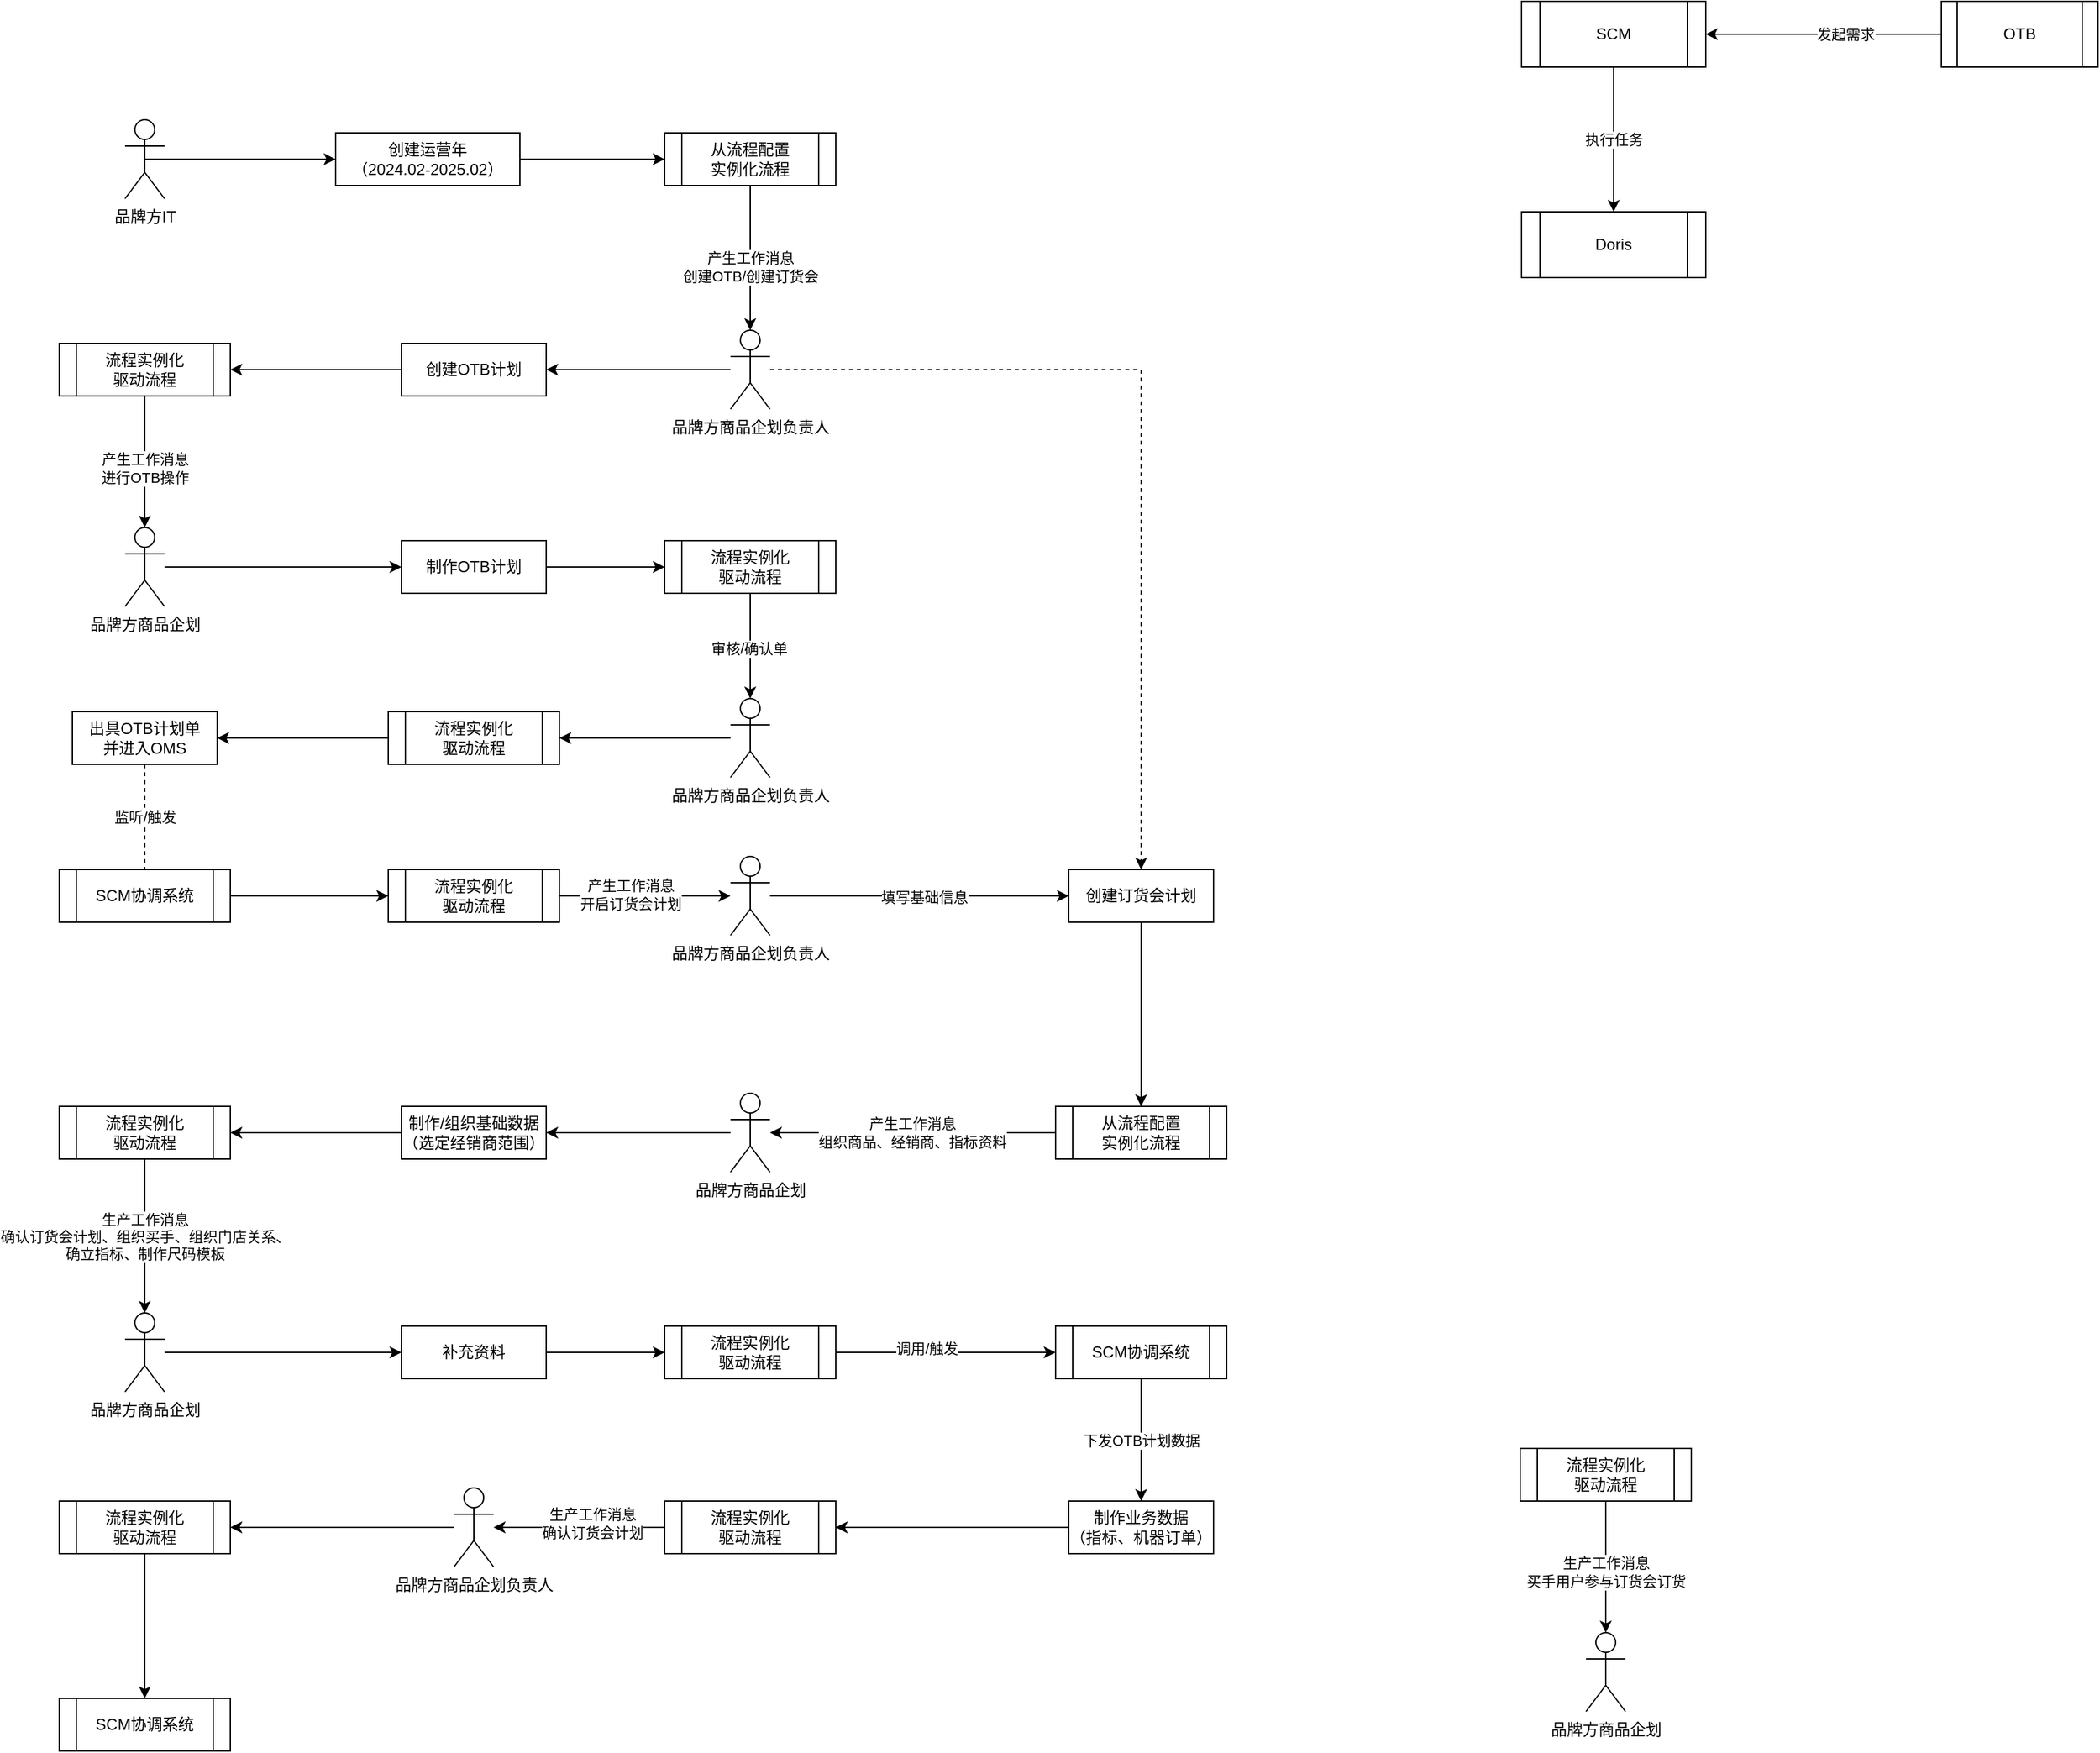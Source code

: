 <mxfile version="21.3.8" type="github">
  <diagram id="C5RBs43oDa-KdzZeNtuy" name="Page-1">
    <mxGraphModel dx="1434" dy="773" grid="1" gridSize="10" guides="1" tooltips="1" connect="1" arrows="1" fold="1" page="1" pageScale="1" pageWidth="827" pageHeight="1169" math="0" shadow="0">
      <root>
        <mxCell id="WIyWlLk6GJQsqaUBKTNV-0" />
        <mxCell id="WIyWlLk6GJQsqaUBKTNV-1" parent="WIyWlLk6GJQsqaUBKTNV-0" />
        <mxCell id="kj9RH1DjGObXgaocPHAw-4" style="edgeStyle=orthogonalEdgeStyle;rounded=0;orthogonalLoop=1;jettySize=auto;html=1;exitX=0.5;exitY=0.5;exitDx=0;exitDy=0;exitPerimeter=0;" edge="1" parent="WIyWlLk6GJQsqaUBKTNV-1" source="kj9RH1DjGObXgaocPHAw-0" target="kj9RH1DjGObXgaocPHAw-5">
          <mxGeometry relative="1" as="geometry">
            <mxPoint x="300" y="150" as="targetPoint" />
          </mxGeometry>
        </mxCell>
        <mxCell id="kj9RH1DjGObXgaocPHAw-0" value="品牌方IT" style="shape=umlActor;verticalLabelPosition=bottom;verticalAlign=top;html=1;outlineConnect=0;" vertex="1" parent="WIyWlLk6GJQsqaUBKTNV-1">
          <mxGeometry x="110" y="120" width="30" height="60" as="geometry" />
        </mxCell>
        <mxCell id="kj9RH1DjGObXgaocPHAw-18" style="edgeStyle=orthogonalEdgeStyle;rounded=0;orthogonalLoop=1;jettySize=auto;html=1;" edge="1" parent="WIyWlLk6GJQsqaUBKTNV-1" source="kj9RH1DjGObXgaocPHAw-1" target="kj9RH1DjGObXgaocPHAw-17">
          <mxGeometry relative="1" as="geometry" />
        </mxCell>
        <mxCell id="kj9RH1DjGObXgaocPHAw-1" value="创建OTB计划" style="whiteSpace=wrap;html=1;verticalAlign=middle;align=center;" vertex="1" parent="WIyWlLk6GJQsqaUBKTNV-1">
          <mxGeometry x="320" y="290" width="110" height="40" as="geometry" />
        </mxCell>
        <mxCell id="kj9RH1DjGObXgaocPHAw-14" style="edgeStyle=orthogonalEdgeStyle;rounded=0;orthogonalLoop=1;jettySize=auto;html=1;" edge="1" parent="WIyWlLk6GJQsqaUBKTNV-1" source="kj9RH1DjGObXgaocPHAw-3" target="kj9RH1DjGObXgaocPHAw-1">
          <mxGeometry relative="1" as="geometry" />
        </mxCell>
        <mxCell id="kj9RH1DjGObXgaocPHAw-15" style="edgeStyle=orthogonalEdgeStyle;rounded=0;orthogonalLoop=1;jettySize=auto;html=1;entryX=0.5;entryY=0;entryDx=0;entryDy=0;dashed=1;" edge="1" parent="WIyWlLk6GJQsqaUBKTNV-1" source="kj9RH1DjGObXgaocPHAw-3" target="kj9RH1DjGObXgaocPHAw-16">
          <mxGeometry relative="1" as="geometry">
            <mxPoint x="585" y="420" as="targetPoint" />
          </mxGeometry>
        </mxCell>
        <mxCell id="kj9RH1DjGObXgaocPHAw-3" value="品牌方商品企划负责人" style="shape=umlActor;verticalLabelPosition=bottom;verticalAlign=top;html=1;outlineConnect=0;" vertex="1" parent="WIyWlLk6GJQsqaUBKTNV-1">
          <mxGeometry x="570" y="280" width="30" height="60" as="geometry" />
        </mxCell>
        <mxCell id="kj9RH1DjGObXgaocPHAw-8" style="edgeStyle=orthogonalEdgeStyle;rounded=0;orthogonalLoop=1;jettySize=auto;html=1;exitX=1;exitY=0.5;exitDx=0;exitDy=0;" edge="1" parent="WIyWlLk6GJQsqaUBKTNV-1" source="kj9RH1DjGObXgaocPHAw-5" target="kj9RH1DjGObXgaocPHAw-7">
          <mxGeometry relative="1" as="geometry" />
        </mxCell>
        <mxCell id="kj9RH1DjGObXgaocPHAw-5" value="创建运营年&lt;br&gt;（2024.02-2025.02）" style="whiteSpace=wrap;html=1;verticalAlign=middle;align=center;" vertex="1" parent="WIyWlLk6GJQsqaUBKTNV-1">
          <mxGeometry x="270" y="130" width="140" height="40" as="geometry" />
        </mxCell>
        <mxCell id="kj9RH1DjGObXgaocPHAw-9" style="edgeStyle=orthogonalEdgeStyle;rounded=0;orthogonalLoop=1;jettySize=auto;html=1;exitX=0.5;exitY=1;exitDx=0;exitDy=0;" edge="1" parent="WIyWlLk6GJQsqaUBKTNV-1" source="kj9RH1DjGObXgaocPHAw-7" target="kj9RH1DjGObXgaocPHAw-3">
          <mxGeometry relative="1" as="geometry">
            <mxPoint x="585" y="300" as="targetPoint" />
          </mxGeometry>
        </mxCell>
        <mxCell id="kj9RH1DjGObXgaocPHAw-13" value="产生工作消息&lt;br&gt;创建OTB/创建订货会" style="edgeLabel;html=1;align=center;verticalAlign=middle;resizable=0;points=[];" vertex="1" connectable="0" parent="kj9RH1DjGObXgaocPHAw-9">
          <mxGeometry x="0.127" relative="1" as="geometry">
            <mxPoint as="offset" />
          </mxGeometry>
        </mxCell>
        <mxCell id="kj9RH1DjGObXgaocPHAw-7" value="从流程配置&lt;br&gt;实例化流程" style="shape=process;whiteSpace=wrap;html=1;backgroundOutline=1;" vertex="1" parent="WIyWlLk6GJQsqaUBKTNV-1">
          <mxGeometry x="520" y="130" width="130" height="40" as="geometry" />
        </mxCell>
        <mxCell id="kj9RH1DjGObXgaocPHAw-53" style="edgeStyle=orthogonalEdgeStyle;rounded=0;orthogonalLoop=1;jettySize=auto;html=1;" edge="1" parent="WIyWlLk6GJQsqaUBKTNV-1" source="kj9RH1DjGObXgaocPHAw-16" target="kj9RH1DjGObXgaocPHAw-52">
          <mxGeometry relative="1" as="geometry" />
        </mxCell>
        <mxCell id="kj9RH1DjGObXgaocPHAw-16" value="创建订货会计划" style="whiteSpace=wrap;html=1;verticalAlign=middle;align=center;" vertex="1" parent="WIyWlLk6GJQsqaUBKTNV-1">
          <mxGeometry x="827" y="690" width="110" height="40" as="geometry" />
        </mxCell>
        <mxCell id="kj9RH1DjGObXgaocPHAw-20" style="edgeStyle=orthogonalEdgeStyle;rounded=0;orthogonalLoop=1;jettySize=auto;html=1;exitX=0.5;exitY=1;exitDx=0;exitDy=0;" edge="1" parent="WIyWlLk6GJQsqaUBKTNV-1" source="kj9RH1DjGObXgaocPHAw-17" target="kj9RH1DjGObXgaocPHAw-19">
          <mxGeometry relative="1" as="geometry" />
        </mxCell>
        <mxCell id="kj9RH1DjGObXgaocPHAw-21" value="产生工作消息&lt;br style=&quot;border-color: var(--border-color);&quot;&gt;进行OTB操作" style="edgeLabel;html=1;align=center;verticalAlign=middle;resizable=0;points=[];" vertex="1" connectable="0" parent="kj9RH1DjGObXgaocPHAw-20">
          <mxGeometry x="-0.111" y="-2" relative="1" as="geometry">
            <mxPoint x="2" y="10" as="offset" />
          </mxGeometry>
        </mxCell>
        <mxCell id="kj9RH1DjGObXgaocPHAw-17" value="流程实例化&lt;br&gt;驱动流程" style="shape=process;whiteSpace=wrap;html=1;backgroundOutline=1;" vertex="1" parent="WIyWlLk6GJQsqaUBKTNV-1">
          <mxGeometry x="60" y="290" width="130" height="40" as="geometry" />
        </mxCell>
        <mxCell id="kj9RH1DjGObXgaocPHAw-24" style="edgeStyle=orthogonalEdgeStyle;rounded=0;orthogonalLoop=1;jettySize=auto;html=1;" edge="1" parent="WIyWlLk6GJQsqaUBKTNV-1" source="kj9RH1DjGObXgaocPHAw-19" target="kj9RH1DjGObXgaocPHAw-22">
          <mxGeometry relative="1" as="geometry" />
        </mxCell>
        <mxCell id="kj9RH1DjGObXgaocPHAw-19" value="品牌方商品企划" style="shape=umlActor;verticalLabelPosition=bottom;verticalAlign=top;html=1;outlineConnect=0;" vertex="1" parent="WIyWlLk6GJQsqaUBKTNV-1">
          <mxGeometry x="110" y="430" width="30" height="60" as="geometry" />
        </mxCell>
        <mxCell id="kj9RH1DjGObXgaocPHAw-26" style="edgeStyle=orthogonalEdgeStyle;rounded=0;orthogonalLoop=1;jettySize=auto;html=1;" edge="1" parent="WIyWlLk6GJQsqaUBKTNV-1" source="kj9RH1DjGObXgaocPHAw-22" target="kj9RH1DjGObXgaocPHAw-25">
          <mxGeometry relative="1" as="geometry" />
        </mxCell>
        <mxCell id="kj9RH1DjGObXgaocPHAw-22" value="制作OTB计划" style="whiteSpace=wrap;html=1;verticalAlign=middle;align=center;" vertex="1" parent="WIyWlLk6GJQsqaUBKTNV-1">
          <mxGeometry x="320" y="440" width="110" height="40" as="geometry" />
        </mxCell>
        <mxCell id="kj9RH1DjGObXgaocPHAw-28" style="edgeStyle=orthogonalEdgeStyle;rounded=0;orthogonalLoop=1;jettySize=auto;html=1;entryX=0.5;entryY=0;entryDx=0;entryDy=0;entryPerimeter=0;" edge="1" parent="WIyWlLk6GJQsqaUBKTNV-1" source="kj9RH1DjGObXgaocPHAw-25" target="kj9RH1DjGObXgaocPHAw-27">
          <mxGeometry relative="1" as="geometry" />
        </mxCell>
        <mxCell id="kj9RH1DjGObXgaocPHAw-30" value="审核/确认单" style="edgeLabel;html=1;align=center;verticalAlign=middle;resizable=0;points=[];" vertex="1" connectable="0" parent="kj9RH1DjGObXgaocPHAw-28">
          <mxGeometry x="0.05" y="-1" relative="1" as="geometry">
            <mxPoint as="offset" />
          </mxGeometry>
        </mxCell>
        <mxCell id="kj9RH1DjGObXgaocPHAw-25" value="流程实例化&lt;br&gt;驱动流程" style="shape=process;whiteSpace=wrap;html=1;backgroundOutline=1;" vertex="1" parent="WIyWlLk6GJQsqaUBKTNV-1">
          <mxGeometry x="520" y="440" width="130" height="40" as="geometry" />
        </mxCell>
        <mxCell id="kj9RH1DjGObXgaocPHAw-32" style="edgeStyle=orthogonalEdgeStyle;rounded=0;orthogonalLoop=1;jettySize=auto;html=1;" edge="1" parent="WIyWlLk6GJQsqaUBKTNV-1" source="kj9RH1DjGObXgaocPHAw-27" target="kj9RH1DjGObXgaocPHAw-31">
          <mxGeometry relative="1" as="geometry" />
        </mxCell>
        <mxCell id="kj9RH1DjGObXgaocPHAw-27" value="品牌方商品企划负责人" style="shape=umlActor;verticalLabelPosition=bottom;verticalAlign=top;html=1;outlineConnect=0;" vertex="1" parent="WIyWlLk6GJQsqaUBKTNV-1">
          <mxGeometry x="570" y="560" width="30" height="60" as="geometry" />
        </mxCell>
        <mxCell id="kj9RH1DjGObXgaocPHAw-34" style="edgeStyle=orthogonalEdgeStyle;rounded=0;orthogonalLoop=1;jettySize=auto;html=1;" edge="1" parent="WIyWlLk6GJQsqaUBKTNV-1" source="kj9RH1DjGObXgaocPHAw-31" target="kj9RH1DjGObXgaocPHAw-33">
          <mxGeometry relative="1" as="geometry" />
        </mxCell>
        <mxCell id="kj9RH1DjGObXgaocPHAw-31" value="流程实例化&lt;br&gt;驱动流程" style="shape=process;whiteSpace=wrap;html=1;backgroundOutline=1;" vertex="1" parent="WIyWlLk6GJQsqaUBKTNV-1">
          <mxGeometry x="310" y="570" width="130" height="40" as="geometry" />
        </mxCell>
        <mxCell id="kj9RH1DjGObXgaocPHAw-36" style="edgeStyle=orthogonalEdgeStyle;rounded=0;orthogonalLoop=1;jettySize=auto;html=1;exitX=0.5;exitY=1;exitDx=0;exitDy=0;entryX=0.5;entryY=0;entryDx=0;entryDy=0;dashed=1;endArrow=none;endFill=0;" edge="1" parent="WIyWlLk6GJQsqaUBKTNV-1" source="kj9RH1DjGObXgaocPHAw-33" target="kj9RH1DjGObXgaocPHAw-35">
          <mxGeometry relative="1" as="geometry" />
        </mxCell>
        <mxCell id="kj9RH1DjGObXgaocPHAw-37" value="监听/触发" style="edgeLabel;html=1;align=center;verticalAlign=middle;resizable=0;points=[];" vertex="1" connectable="0" parent="kj9RH1DjGObXgaocPHAw-36">
          <mxGeometry x="-0.225" y="1" relative="1" as="geometry">
            <mxPoint x="-1" y="9" as="offset" />
          </mxGeometry>
        </mxCell>
        <mxCell id="kj9RH1DjGObXgaocPHAw-33" value="出具OTB计划单&lt;br&gt;并进入OMS" style="whiteSpace=wrap;html=1;verticalAlign=middle;align=center;" vertex="1" parent="WIyWlLk6GJQsqaUBKTNV-1">
          <mxGeometry x="70" y="570" width="110" height="40" as="geometry" />
        </mxCell>
        <mxCell id="kj9RH1DjGObXgaocPHAw-39" style="edgeStyle=orthogonalEdgeStyle;rounded=0;orthogonalLoop=1;jettySize=auto;html=1;exitX=1;exitY=0.5;exitDx=0;exitDy=0;" edge="1" parent="WIyWlLk6GJQsqaUBKTNV-1" source="kj9RH1DjGObXgaocPHAw-35" target="kj9RH1DjGObXgaocPHAw-42">
          <mxGeometry relative="1" as="geometry">
            <mxPoint x="340" y="710" as="targetPoint" />
          </mxGeometry>
        </mxCell>
        <mxCell id="kj9RH1DjGObXgaocPHAw-35" value="SCM协调系统" style="shape=process;whiteSpace=wrap;html=1;backgroundOutline=1;" vertex="1" parent="WIyWlLk6GJQsqaUBKTNV-1">
          <mxGeometry x="60" y="690" width="130" height="40" as="geometry" />
        </mxCell>
        <mxCell id="kj9RH1DjGObXgaocPHAw-47" style="edgeStyle=orthogonalEdgeStyle;rounded=0;orthogonalLoop=1;jettySize=auto;html=1;exitX=1;exitY=0.5;exitDx=0;exitDy=0;" edge="1" parent="WIyWlLk6GJQsqaUBKTNV-1" source="kj9RH1DjGObXgaocPHAw-42" target="kj9RH1DjGObXgaocPHAw-46">
          <mxGeometry relative="1" as="geometry" />
        </mxCell>
        <mxCell id="kj9RH1DjGObXgaocPHAw-49" value="产生工作消息&lt;br&gt;开启订货会计划" style="edgeLabel;html=1;align=center;verticalAlign=middle;resizable=0;points=[];" vertex="1" connectable="0" parent="kj9RH1DjGObXgaocPHAw-47">
          <mxGeometry x="-0.18" y="1" relative="1" as="geometry">
            <mxPoint as="offset" />
          </mxGeometry>
        </mxCell>
        <mxCell id="kj9RH1DjGObXgaocPHAw-42" value="流程实例化&lt;br&gt;驱动流程" style="shape=process;whiteSpace=wrap;html=1;backgroundOutline=1;" vertex="1" parent="WIyWlLk6GJQsqaUBKTNV-1">
          <mxGeometry x="310" y="690" width="130" height="40" as="geometry" />
        </mxCell>
        <mxCell id="kj9RH1DjGObXgaocPHAw-81" style="edgeStyle=orthogonalEdgeStyle;rounded=0;orthogonalLoop=1;jettySize=auto;html=1;exitX=0;exitY=0.5;exitDx=0;exitDy=0;" edge="1" parent="WIyWlLk6GJQsqaUBKTNV-1" source="kj9RH1DjGObXgaocPHAw-44" target="kj9RH1DjGObXgaocPHAw-80">
          <mxGeometry relative="1" as="geometry" />
        </mxCell>
        <mxCell id="kj9RH1DjGObXgaocPHAw-44" value="制作业务数据&lt;br&gt;（指标、机器订单）" style="whiteSpace=wrap;html=1;verticalAlign=middle;align=center;" vertex="1" parent="WIyWlLk6GJQsqaUBKTNV-1">
          <mxGeometry x="827" y="1170" width="110" height="40" as="geometry" />
        </mxCell>
        <mxCell id="kj9RH1DjGObXgaocPHAw-50" style="edgeStyle=orthogonalEdgeStyle;rounded=0;orthogonalLoop=1;jettySize=auto;html=1;" edge="1" parent="WIyWlLk6GJQsqaUBKTNV-1" source="kj9RH1DjGObXgaocPHAw-46" target="kj9RH1DjGObXgaocPHAw-16">
          <mxGeometry relative="1" as="geometry" />
        </mxCell>
        <mxCell id="kj9RH1DjGObXgaocPHAw-64" value="填写基础信息" style="edgeLabel;html=1;align=center;verticalAlign=middle;resizable=0;points=[];" vertex="1" connectable="0" parent="kj9RH1DjGObXgaocPHAw-50">
          <mxGeometry x="0.031" y="-1" relative="1" as="geometry">
            <mxPoint as="offset" />
          </mxGeometry>
        </mxCell>
        <mxCell id="kj9RH1DjGObXgaocPHAw-46" value="品牌方商品企划负责人" style="shape=umlActor;verticalLabelPosition=bottom;verticalAlign=top;html=1;outlineConnect=0;" vertex="1" parent="WIyWlLk6GJQsqaUBKTNV-1">
          <mxGeometry x="570" y="680" width="30" height="60" as="geometry" />
        </mxCell>
        <mxCell id="kj9RH1DjGObXgaocPHAw-61" style="edgeStyle=orthogonalEdgeStyle;rounded=0;orthogonalLoop=1;jettySize=auto;html=1;entryX=1;entryY=0.5;entryDx=0;entryDy=0;" edge="1" parent="WIyWlLk6GJQsqaUBKTNV-1" source="kj9RH1DjGObXgaocPHAw-51" target="kj9RH1DjGObXgaocPHAw-62">
          <mxGeometry relative="1" as="geometry">
            <mxPoint x="460" y="890" as="targetPoint" />
          </mxGeometry>
        </mxCell>
        <mxCell id="kj9RH1DjGObXgaocPHAw-51" value="品牌方商品企划" style="shape=umlActor;verticalLabelPosition=bottom;verticalAlign=top;html=1;outlineConnect=0;" vertex="1" parent="WIyWlLk6GJQsqaUBKTNV-1">
          <mxGeometry x="570" y="860" width="30" height="60" as="geometry" />
        </mxCell>
        <mxCell id="kj9RH1DjGObXgaocPHAw-54" value="产生工作消息&lt;br&gt;组织商品、经销商、指标资料" style="edgeStyle=orthogonalEdgeStyle;rounded=0;orthogonalLoop=1;jettySize=auto;html=1;" edge="1" parent="WIyWlLk6GJQsqaUBKTNV-1" source="kj9RH1DjGObXgaocPHAw-52" target="kj9RH1DjGObXgaocPHAw-51">
          <mxGeometry x="0.005" relative="1" as="geometry">
            <mxPoint as="offset" />
          </mxGeometry>
        </mxCell>
        <mxCell id="kj9RH1DjGObXgaocPHAw-52" value="从流程配置&lt;br style=&quot;border-color: var(--border-color);&quot;&gt;实例化流程" style="shape=process;whiteSpace=wrap;html=1;backgroundOutline=1;" vertex="1" parent="WIyWlLk6GJQsqaUBKTNV-1">
          <mxGeometry x="817" y="870" width="130" height="40" as="geometry" />
        </mxCell>
        <mxCell id="kj9RH1DjGObXgaocPHAw-60" value="下发OTB计划数据" style="edgeStyle=orthogonalEdgeStyle;rounded=0;orthogonalLoop=1;jettySize=auto;html=1;" edge="1" parent="WIyWlLk6GJQsqaUBKTNV-1" source="kj9RH1DjGObXgaocPHAw-58" target="kj9RH1DjGObXgaocPHAw-44">
          <mxGeometry relative="1" as="geometry" />
        </mxCell>
        <mxCell id="kj9RH1DjGObXgaocPHAw-58" value="SCM协调系统" style="shape=process;whiteSpace=wrap;html=1;backgroundOutline=1;" vertex="1" parent="WIyWlLk6GJQsqaUBKTNV-1">
          <mxGeometry x="817" y="1037" width="130" height="40" as="geometry" />
        </mxCell>
        <mxCell id="kj9RH1DjGObXgaocPHAw-67" style="edgeStyle=orthogonalEdgeStyle;rounded=0;orthogonalLoop=1;jettySize=auto;html=1;" edge="1" parent="WIyWlLk6GJQsqaUBKTNV-1" source="kj9RH1DjGObXgaocPHAw-62" target="kj9RH1DjGObXgaocPHAw-66">
          <mxGeometry relative="1" as="geometry" />
        </mxCell>
        <mxCell id="kj9RH1DjGObXgaocPHAw-62" value="制作/组织基础数据&lt;br&gt;（选定经销商范围）" style="whiteSpace=wrap;html=1;verticalAlign=middle;align=center;" vertex="1" parent="WIyWlLk6GJQsqaUBKTNV-1">
          <mxGeometry x="320" y="870" width="110" height="40" as="geometry" />
        </mxCell>
        <mxCell id="kj9RH1DjGObXgaocPHAw-70" value="生产工作消息&lt;br&gt;确认订货会计划、组织买手、组织门店关系、&lt;br&gt;确立指标、制作尺码模板" style="edgeStyle=orthogonalEdgeStyle;rounded=0;orthogonalLoop=1;jettySize=auto;html=1;" edge="1" parent="WIyWlLk6GJQsqaUBKTNV-1" source="kj9RH1DjGObXgaocPHAw-66" target="kj9RH1DjGObXgaocPHAw-69">
          <mxGeometry relative="1" as="geometry">
            <mxPoint as="offset" />
          </mxGeometry>
        </mxCell>
        <mxCell id="kj9RH1DjGObXgaocPHAw-66" value="流程实例化&lt;br&gt;驱动流程" style="shape=process;whiteSpace=wrap;html=1;backgroundOutline=1;" vertex="1" parent="WIyWlLk6GJQsqaUBKTNV-1">
          <mxGeometry x="60" y="870" width="130" height="40" as="geometry" />
        </mxCell>
        <mxCell id="kj9RH1DjGObXgaocPHAw-73" style="edgeStyle=orthogonalEdgeStyle;rounded=0;orthogonalLoop=1;jettySize=auto;html=1;" edge="1" parent="WIyWlLk6GJQsqaUBKTNV-1" source="kj9RH1DjGObXgaocPHAw-69" target="kj9RH1DjGObXgaocPHAw-72">
          <mxGeometry relative="1" as="geometry" />
        </mxCell>
        <mxCell id="kj9RH1DjGObXgaocPHAw-69" value="品牌方商品企划" style="shape=umlActor;verticalLabelPosition=bottom;verticalAlign=top;html=1;outlineConnect=0;" vertex="1" parent="WIyWlLk6GJQsqaUBKTNV-1">
          <mxGeometry x="110" y="1027" width="30" height="60" as="geometry" />
        </mxCell>
        <mxCell id="kj9RH1DjGObXgaocPHAw-75" style="edgeStyle=orthogonalEdgeStyle;rounded=0;orthogonalLoop=1;jettySize=auto;html=1;" edge="1" parent="WIyWlLk6GJQsqaUBKTNV-1" source="kj9RH1DjGObXgaocPHAw-72" target="kj9RH1DjGObXgaocPHAw-74">
          <mxGeometry relative="1" as="geometry" />
        </mxCell>
        <mxCell id="kj9RH1DjGObXgaocPHAw-72" value="补充资料" style="whiteSpace=wrap;html=1;verticalAlign=middle;align=center;" vertex="1" parent="WIyWlLk6GJQsqaUBKTNV-1">
          <mxGeometry x="320" y="1037" width="110" height="40" as="geometry" />
        </mxCell>
        <mxCell id="kj9RH1DjGObXgaocPHAw-78" style="edgeStyle=orthogonalEdgeStyle;rounded=0;orthogonalLoop=1;jettySize=auto;html=1;exitX=1;exitY=0.5;exitDx=0;exitDy=0;" edge="1" parent="WIyWlLk6GJQsqaUBKTNV-1" source="kj9RH1DjGObXgaocPHAw-74" target="kj9RH1DjGObXgaocPHAw-58">
          <mxGeometry relative="1" as="geometry" />
        </mxCell>
        <mxCell id="kj9RH1DjGObXgaocPHAw-79" value="调用/触发" style="edgeLabel;html=1;align=center;verticalAlign=middle;resizable=0;points=[];" vertex="1" connectable="0" parent="kj9RH1DjGObXgaocPHAw-78">
          <mxGeometry x="-0.174" y="3" relative="1" as="geometry">
            <mxPoint as="offset" />
          </mxGeometry>
        </mxCell>
        <mxCell id="kj9RH1DjGObXgaocPHAw-74" value="流程实例化&lt;br&gt;驱动流程" style="shape=process;whiteSpace=wrap;html=1;backgroundOutline=1;" vertex="1" parent="WIyWlLk6GJQsqaUBKTNV-1">
          <mxGeometry x="520" y="1037" width="130" height="40" as="geometry" />
        </mxCell>
        <mxCell id="kj9RH1DjGObXgaocPHAw-83" style="edgeStyle=orthogonalEdgeStyle;rounded=0;orthogonalLoop=1;jettySize=auto;html=1;exitX=0;exitY=0.5;exitDx=0;exitDy=0;" edge="1" parent="WIyWlLk6GJQsqaUBKTNV-1" source="kj9RH1DjGObXgaocPHAw-80" target="kj9RH1DjGObXgaocPHAw-82">
          <mxGeometry relative="1" as="geometry">
            <mxPoint x="380" y="1190" as="targetPoint" />
          </mxGeometry>
        </mxCell>
        <mxCell id="kj9RH1DjGObXgaocPHAw-84" value="生产工作消息&lt;br&gt;确认订货会计划" style="edgeLabel;html=1;align=center;verticalAlign=middle;resizable=0;points=[];" vertex="1" connectable="0" parent="kj9RH1DjGObXgaocPHAw-83">
          <mxGeometry x="-0.145" y="-3" relative="1" as="geometry">
            <mxPoint as="offset" />
          </mxGeometry>
        </mxCell>
        <mxCell id="kj9RH1DjGObXgaocPHAw-80" value="流程实例化&lt;br&gt;驱动流程" style="shape=process;whiteSpace=wrap;html=1;backgroundOutline=1;" vertex="1" parent="WIyWlLk6GJQsqaUBKTNV-1">
          <mxGeometry x="520" y="1170" width="130" height="40" as="geometry" />
        </mxCell>
        <mxCell id="kj9RH1DjGObXgaocPHAw-91" style="edgeStyle=orthogonalEdgeStyle;rounded=0;orthogonalLoop=1;jettySize=auto;html=1;entryX=1;entryY=0.5;entryDx=0;entryDy=0;" edge="1" parent="WIyWlLk6GJQsqaUBKTNV-1" source="kj9RH1DjGObXgaocPHAw-82" target="kj9RH1DjGObXgaocPHAw-92">
          <mxGeometry relative="1" as="geometry">
            <mxPoint x="145.5" y="1190.5" as="targetPoint" />
          </mxGeometry>
        </mxCell>
        <mxCell id="kj9RH1DjGObXgaocPHAw-82" value="品牌方商品企划负责人" style="shape=umlActor;verticalLabelPosition=bottom;verticalAlign=top;html=1;outlineConnect=0;" vertex="1" parent="WIyWlLk6GJQsqaUBKTNV-1">
          <mxGeometry x="360" y="1160" width="30" height="60" as="geometry" />
        </mxCell>
        <mxCell id="kj9RH1DjGObXgaocPHAw-94" style="edgeStyle=orthogonalEdgeStyle;rounded=0;orthogonalLoop=1;jettySize=auto;html=1;exitX=0.5;exitY=1;exitDx=0;exitDy=0;entryX=0.5;entryY=0;entryDx=0;entryDy=0;" edge="1" parent="WIyWlLk6GJQsqaUBKTNV-1" source="kj9RH1DjGObXgaocPHAw-92" target="kj9RH1DjGObXgaocPHAw-104">
          <mxGeometry relative="1" as="geometry">
            <mxPoint x="125" y="1310" as="targetPoint" />
          </mxGeometry>
        </mxCell>
        <mxCell id="kj9RH1DjGObXgaocPHAw-92" value="流程实例化&lt;br&gt;驱动流程" style="shape=process;whiteSpace=wrap;html=1;backgroundOutline=1;" vertex="1" parent="WIyWlLk6GJQsqaUBKTNV-1">
          <mxGeometry x="60" y="1170" width="130" height="40" as="geometry" />
        </mxCell>
        <mxCell id="kj9RH1DjGObXgaocPHAw-100" style="edgeStyle=orthogonalEdgeStyle;rounded=0;orthogonalLoop=1;jettySize=auto;html=1;exitX=0.5;exitY=1;exitDx=0;exitDy=0;" edge="1" parent="WIyWlLk6GJQsqaUBKTNV-1" source="kj9RH1DjGObXgaocPHAw-102" target="kj9RH1DjGObXgaocPHAw-103">
          <mxGeometry relative="1" as="geometry" />
        </mxCell>
        <mxCell id="kj9RH1DjGObXgaocPHAw-101" value="生产工作消息&lt;br&gt;买手用户参与订货会订货" style="edgeLabel;html=1;align=center;verticalAlign=middle;resizable=0;points=[];" vertex="1" connectable="0" parent="kj9RH1DjGObXgaocPHAw-100">
          <mxGeometry x="-0.363" y="3" relative="1" as="geometry">
            <mxPoint x="-3" y="22" as="offset" />
          </mxGeometry>
        </mxCell>
        <mxCell id="kj9RH1DjGObXgaocPHAw-102" value="流程实例化&lt;br&gt;驱动流程" style="shape=process;whiteSpace=wrap;html=1;backgroundOutline=1;" vertex="1" parent="WIyWlLk6GJQsqaUBKTNV-1">
          <mxGeometry x="1170" y="1130" width="130" height="40" as="geometry" />
        </mxCell>
        <mxCell id="kj9RH1DjGObXgaocPHAw-103" value="品牌方商品企划" style="shape=umlActor;verticalLabelPosition=bottom;verticalAlign=top;html=1;outlineConnect=0;" vertex="1" parent="WIyWlLk6GJQsqaUBKTNV-1">
          <mxGeometry x="1220" y="1270" width="30" height="60" as="geometry" />
        </mxCell>
        <mxCell id="kj9RH1DjGObXgaocPHAw-104" value="SCM协调系统" style="shape=process;whiteSpace=wrap;html=1;backgroundOutline=1;" vertex="1" parent="WIyWlLk6GJQsqaUBKTNV-1">
          <mxGeometry x="60" y="1320" width="130" height="40" as="geometry" />
        </mxCell>
        <mxCell id="kj9RH1DjGObXgaocPHAw-105" value="Doris" style="shape=process;whiteSpace=wrap;html=1;backgroundOutline=1;" vertex="1" parent="WIyWlLk6GJQsqaUBKTNV-1">
          <mxGeometry x="1171" y="190" width="140" height="50" as="geometry" />
        </mxCell>
        <mxCell id="kj9RH1DjGObXgaocPHAw-111" value="执行任务" style="edgeStyle=orthogonalEdgeStyle;rounded=0;orthogonalLoop=1;jettySize=auto;html=1;exitX=0.5;exitY=1;exitDx=0;exitDy=0;" edge="1" parent="WIyWlLk6GJQsqaUBKTNV-1" source="kj9RH1DjGObXgaocPHAw-107" target="kj9RH1DjGObXgaocPHAw-105">
          <mxGeometry relative="1" as="geometry" />
        </mxCell>
        <mxCell id="kj9RH1DjGObXgaocPHAw-107" value="SCM" style="shape=process;whiteSpace=wrap;html=1;backgroundOutline=1;" vertex="1" parent="WIyWlLk6GJQsqaUBKTNV-1">
          <mxGeometry x="1171" y="30" width="140" height="50" as="geometry" />
        </mxCell>
        <mxCell id="kj9RH1DjGObXgaocPHAw-109" style="edgeStyle=orthogonalEdgeStyle;rounded=0;orthogonalLoop=1;jettySize=auto;html=1;exitX=0;exitY=0.5;exitDx=0;exitDy=0;entryX=1;entryY=0.5;entryDx=0;entryDy=0;" edge="1" parent="WIyWlLk6GJQsqaUBKTNV-1" source="kj9RH1DjGObXgaocPHAw-108" target="kj9RH1DjGObXgaocPHAw-107">
          <mxGeometry relative="1" as="geometry" />
        </mxCell>
        <mxCell id="kj9RH1DjGObXgaocPHAw-110" value="发起需求" style="edgeLabel;html=1;align=center;verticalAlign=middle;resizable=0;points=[];" vertex="1" connectable="0" parent="kj9RH1DjGObXgaocPHAw-109">
          <mxGeometry x="-0.184" relative="1" as="geometry">
            <mxPoint as="offset" />
          </mxGeometry>
        </mxCell>
        <mxCell id="kj9RH1DjGObXgaocPHAw-108" value="OTB" style="shape=process;whiteSpace=wrap;html=1;backgroundOutline=1;" vertex="1" parent="WIyWlLk6GJQsqaUBKTNV-1">
          <mxGeometry x="1490" y="30" width="119" height="50" as="geometry" />
        </mxCell>
      </root>
    </mxGraphModel>
  </diagram>
</mxfile>
